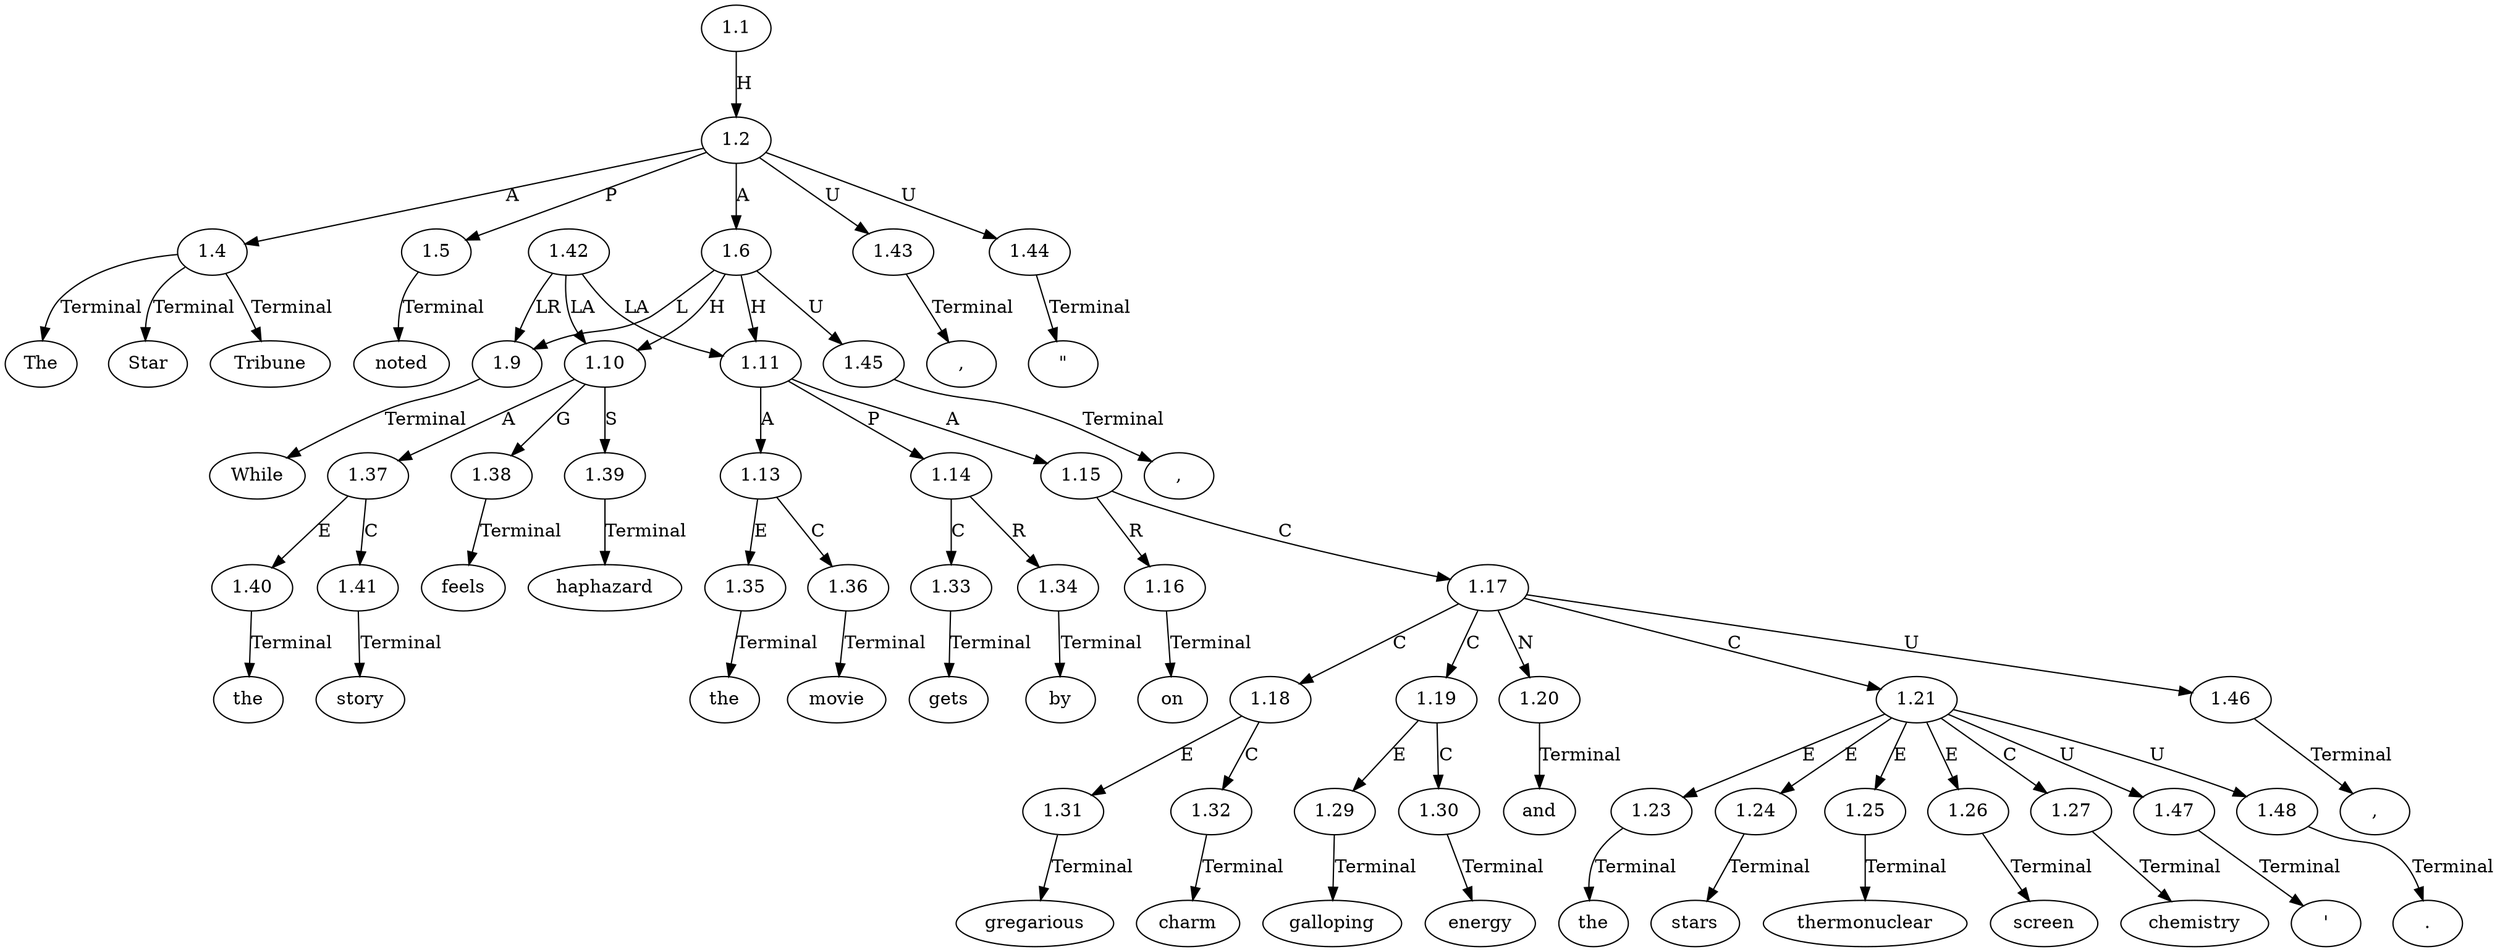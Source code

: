 // Graph
digraph {
	0.1 [label=The ordering=out]
	0.10 [label=feels ordering=out]
	0.11 [label=haphazard ordering=out]
	0.12 [label="," ordering=out]
	0.13 [label=the ordering=out]
	0.14 [label=movie ordering=out]
	0.15 [label=gets ordering=out]
	0.16 [label=by ordering=out]
	0.17 [label=on ordering=out]
	0.18 [label=gregarious ordering=out]
	0.19 [label=charm ordering=out]
	0.2 [label=Star ordering=out]
	0.20 [label="," ordering=out]
	0.21 [label=galloping ordering=out]
	0.22 [label=energy ordering=out]
	0.23 [label=and ordering=out]
	0.24 [label=the ordering=out]
	0.25 [label=stars ordering=out]
	0.26 [label="'" ordering=out]
	0.27 [label=thermonuclear ordering=out]
	0.28 [label=screen ordering=out]
	0.29 [label=chemistry ordering=out]
	0.3 [label=Tribune ordering=out]
	0.30 [label="." ordering=out]
	0.4 [label=noted ordering=out]
	0.5 [label="," ordering=out]
	0.6 [label="\"" ordering=out]
	0.7 [label=While ordering=out]
	0.8 [label=the ordering=out]
	0.9 [label=story ordering=out]
	1.1 [label=1.1 ordering=out]
	1.2 [label=1.2 ordering=out]
	1.4 [label=1.4 ordering=out]
	1.5 [label=1.5 ordering=out]
	1.6 [label=1.6 ordering=out]
	1.9 [label=1.9 ordering=out]
	1.10 [label=1.10 ordering=out]
	1.11 [label=1.11 ordering=out]
	1.13 [label=1.13 ordering=out]
	1.14 [label=1.14 ordering=out]
	1.15 [label=1.15 ordering=out]
	1.16 [label=1.16 ordering=out]
	1.17 [label=1.17 ordering=out]
	1.18 [label=1.18 ordering=out]
	1.19 [label=1.19 ordering=out]
	1.20 [label=1.20 ordering=out]
	1.21 [label=1.21 ordering=out]
	1.23 [label=1.23 ordering=out]
	1.24 [label=1.24 ordering=out]
	1.25 [label=1.25 ordering=out]
	1.26 [label=1.26 ordering=out]
	1.27 [label=1.27 ordering=out]
	1.29 [label=1.29 ordering=out]
	1.30 [label=1.30 ordering=out]
	1.31 [label=1.31 ordering=out]
	1.32 [label=1.32 ordering=out]
	1.33 [label=1.33 ordering=out]
	1.34 [label=1.34 ordering=out]
	1.35 [label=1.35 ordering=out]
	1.36 [label=1.36 ordering=out]
	1.37 [label=1.37 ordering=out]
	1.38 [label=1.38 ordering=out]
	1.39 [label=1.39 ordering=out]
	1.40 [label=1.40 ordering=out]
	1.41 [label=1.41 ordering=out]
	1.42 [label=1.42 ordering=out]
	1.43 [label=1.43 ordering=out]
	1.44 [label=1.44 ordering=out]
	1.45 [label=1.45 ordering=out]
	1.46 [label=1.46 ordering=out]
	1.47 [label=1.47 ordering=out]
	1.48 [label=1.48 ordering=out]
	1.1 -> 1.2 [label=H ordering=out]
	1.2 -> 1.4 [label=A ordering=out]
	1.2 -> 1.5 [label=P ordering=out]
	1.2 -> 1.6 [label=A ordering=out]
	1.2 -> 1.43 [label=U ordering=out]
	1.2 -> 1.44 [label=U ordering=out]
	1.4 -> 0.1 [label=Terminal ordering=out]
	1.4 -> 0.2 [label=Terminal ordering=out]
	1.4 -> 0.3 [label=Terminal ordering=out]
	1.5 -> 0.4 [label=Terminal ordering=out]
	1.6 -> 1.9 [label=L ordering=out]
	1.6 -> 1.10 [label=H ordering=out]
	1.6 -> 1.11 [label=H ordering=out]
	1.6 -> 1.45 [label=U ordering=out]
	1.9 -> 0.7 [label=Terminal ordering=out]
	1.10 -> 1.37 [label=A ordering=out]
	1.10 -> 1.38 [label=G ordering=out]
	1.10 -> 1.39 [label=S ordering=out]
	1.11 -> 1.13 [label=A ordering=out]
	1.11 -> 1.14 [label=P ordering=out]
	1.11 -> 1.15 [label=A ordering=out]
	1.13 -> 1.35 [label=E ordering=out]
	1.13 -> 1.36 [label=C ordering=out]
	1.14 -> 1.33 [label=C ordering=out]
	1.14 -> 1.34 [label=R ordering=out]
	1.15 -> 1.16 [label=R ordering=out]
	1.15 -> 1.17 [label=C ordering=out]
	1.16 -> 0.17 [label=Terminal ordering=out]
	1.17 -> 1.18 [label=C ordering=out]
	1.17 -> 1.19 [label=C ordering=out]
	1.17 -> 1.20 [label=N ordering=out]
	1.17 -> 1.21 [label=C ordering=out]
	1.17 -> 1.46 [label=U ordering=out]
	1.18 -> 1.31 [label=E ordering=out]
	1.18 -> 1.32 [label=C ordering=out]
	1.19 -> 1.29 [label=E ordering=out]
	1.19 -> 1.30 [label=C ordering=out]
	1.20 -> 0.23 [label=Terminal ordering=out]
	1.21 -> 1.23 [label=E ordering=out]
	1.21 -> 1.24 [label=E ordering=out]
	1.21 -> 1.25 [label=E ordering=out]
	1.21 -> 1.26 [label=E ordering=out]
	1.21 -> 1.27 [label=C ordering=out]
	1.21 -> 1.47 [label=U ordering=out]
	1.21 -> 1.48 [label=U ordering=out]
	1.23 -> 0.24 [label=Terminal ordering=out]
	1.24 -> 0.25 [label=Terminal ordering=out]
	1.25 -> 0.27 [label=Terminal ordering=out]
	1.26 -> 0.28 [label=Terminal ordering=out]
	1.27 -> 0.29 [label=Terminal ordering=out]
	1.29 -> 0.21 [label=Terminal ordering=out]
	1.30 -> 0.22 [label=Terminal ordering=out]
	1.31 -> 0.18 [label=Terminal ordering=out]
	1.32 -> 0.19 [label=Terminal ordering=out]
	1.33 -> 0.15 [label=Terminal ordering=out]
	1.34 -> 0.16 [label=Terminal ordering=out]
	1.35 -> 0.13 [label=Terminal ordering=out]
	1.36 -> 0.14 [label=Terminal ordering=out]
	1.37 -> 1.40 [label=E ordering=out]
	1.37 -> 1.41 [label=C ordering=out]
	1.38 -> 0.10 [label=Terminal ordering=out]
	1.39 -> 0.11 [label=Terminal ordering=out]
	1.40 -> 0.8 [label=Terminal ordering=out]
	1.41 -> 0.9 [label=Terminal ordering=out]
	1.42 -> 1.9 [label=LR ordering=out]
	1.42 -> 1.10 [label=LA ordering=out]
	1.42 -> 1.11 [label=LA ordering=out]
	1.43 -> 0.5 [label=Terminal ordering=out]
	1.44 -> 0.6 [label=Terminal ordering=out]
	1.45 -> 0.12 [label=Terminal ordering=out]
	1.46 -> 0.20 [label=Terminal ordering=out]
	1.47 -> 0.26 [label=Terminal ordering=out]
	1.48 -> 0.30 [label=Terminal ordering=out]
}
